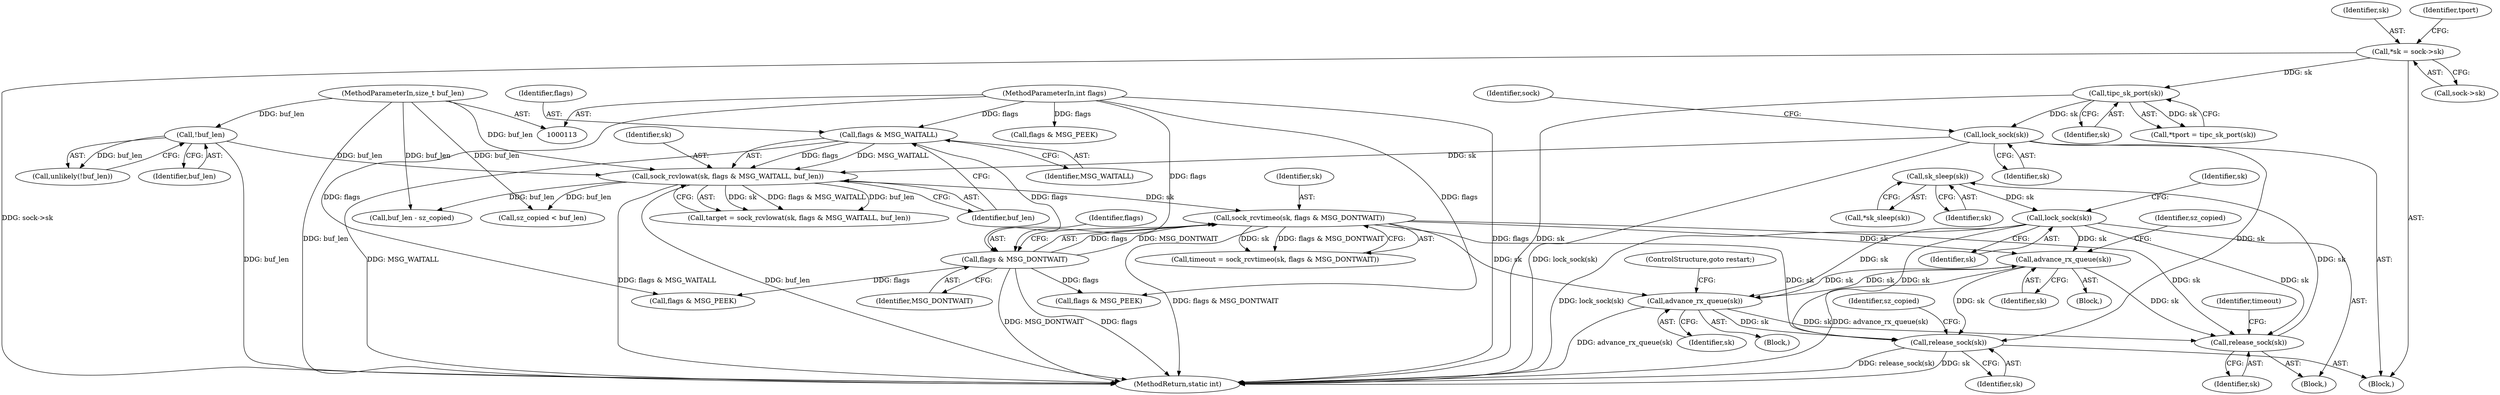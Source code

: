 digraph "0_linux_f3d3342602f8bcbf37d7c46641cb9bca7618eb1c_33@API" {
"1000223" [label="(Call,sk_sleep(sk))"];
"1000217" [label="(Call,release_sock(sk))"];
"1000393" [label="(Call,advance_rx_queue(sk))"];
"1000228" [label="(Call,lock_sock(sk))"];
"1000223" [label="(Call,sk_sleep(sk))"];
"1000179" [label="(Call,sock_rcvtimeo(sk, flags & MSG_DONTWAIT))"];
"1000171" [label="(Call,sock_rcvlowat(sk, flags & MSG_WAITALL, buf_len))"];
"1000154" [label="(Call,lock_sock(sk))"];
"1000129" [label="(Call,tipc_sk_port(sk))"];
"1000121" [label="(Call,*sk = sock->sk)"];
"1000173" [label="(Call,flags & MSG_WAITALL)"];
"1000118" [label="(MethodParameterIn,int flags)"];
"1000149" [label="(Call,!buf_len)"];
"1000117" [label="(MethodParameterIn,size_t buf_len)"];
"1000181" [label="(Call,flags & MSG_DONTWAIT)"];
"1000256" [label="(Call,advance_rx_queue(sk))"];
"1000420" [label="(Call,release_sock(sk))"];
"1000180" [label="(Identifier,sk)"];
"1000169" [label="(Call,target = sock_rcvlowat(sk, flags & MSG_WAITALL, buf_len))"];
"1000160" [label="(Identifier,sock)"];
"1000148" [label="(Call,unlikely(!buf_len))"];
"1000179" [label="(Call,sock_rcvtimeo(sk, flags & MSG_DONTWAIT))"];
"1000217" [label="(Call,release_sock(sk))"];
"1000224" [label="(Identifier,sk)"];
"1000172" [label="(Identifier,sk)"];
"1000228" [label="(Call,lock_sock(sk))"];
"1000123" [label="(Call,sock->sk)"];
"1000117" [label="(MethodParameterIn,size_t buf_len)"];
"1000393" [label="(Call,advance_rx_queue(sk))"];
"1000413" [label="(Call,flags & MSG_PEEK)"];
"1000420" [label="(Call,release_sock(sk))"];
"1000374" [label="(Call,flags & MSG_PEEK)"];
"1000229" [label="(Identifier,sk)"];
"1000174" [label="(Identifier,flags)"];
"1000332" [label="(Call,flags & MSG_PEEK)"];
"1000127" [label="(Call,*tport = tipc_sk_port(sk))"];
"1000177" [label="(Call,timeout = sock_rcvtimeo(sk, flags & MSG_DONTWAIT))"];
"1000181" [label="(Call,flags & MSG_DONTWAIT)"];
"1000191" [label="(Block,)"];
"1000189" [label="(Identifier,sk)"];
"1000296" [label="(Call,buf_len - sz_copied)"];
"1000220" [label="(Identifier,timeout)"];
"1000424" [label="(Identifier,sz_copied)"];
"1000175" [label="(Identifier,MSG_WAITALL)"];
"1000421" [label="(Identifier,sk)"];
"1000176" [label="(Identifier,buf_len)"];
"1000377" [label="(Block,)"];
"1000173" [label="(Call,flags & MSG_WAITALL)"];
"1000118" [label="(MethodParameterIn,int flags)"];
"1000427" [label="(MethodReturn,static int)"];
"1000150" [label="(Identifier,buf_len)"];
"1000256" [label="(Call,advance_rx_queue(sk))"];
"1000222" [label="(Call,*sk_sleep(sk))"];
"1000182" [label="(Identifier,flags)"];
"1000255" [label="(Block,)"];
"1000121" [label="(Call,*sk = sock->sk)"];
"1000171" [label="(Call,sock_rcvlowat(sk, flags & MSG_WAITALL, buf_len))"];
"1000218" [label="(Identifier,sk)"];
"1000398" [label="(Identifier,sz_copied)"];
"1000223" [label="(Call,sk_sleep(sk))"];
"1000397" [label="(Call,sz_copied < buf_len)"];
"1000149" [label="(Call,!buf_len)"];
"1000119" [label="(Block,)"];
"1000155" [label="(Identifier,sk)"];
"1000129" [label="(Call,tipc_sk_port(sk))"];
"1000122" [label="(Identifier,sk)"];
"1000183" [label="(Identifier,MSG_DONTWAIT)"];
"1000257" [label="(Identifier,sk)"];
"1000154" [label="(Call,lock_sock(sk))"];
"1000130" [label="(Identifier,sk)"];
"1000128" [label="(Identifier,tport)"];
"1000394" [label="(Identifier,sk)"];
"1000258" [label="(ControlStructure,goto restart;)"];
"1000223" -> "1000222"  [label="AST: "];
"1000223" -> "1000224"  [label="CFG: "];
"1000224" -> "1000223"  [label="AST: "];
"1000222" -> "1000223"  [label="CFG: "];
"1000217" -> "1000223"  [label="DDG: sk"];
"1000223" -> "1000228"  [label="DDG: sk"];
"1000217" -> "1000191"  [label="AST: "];
"1000217" -> "1000218"  [label="CFG: "];
"1000218" -> "1000217"  [label="AST: "];
"1000220" -> "1000217"  [label="CFG: "];
"1000393" -> "1000217"  [label="DDG: sk"];
"1000228" -> "1000217"  [label="DDG: sk"];
"1000179" -> "1000217"  [label="DDG: sk"];
"1000256" -> "1000217"  [label="DDG: sk"];
"1000393" -> "1000377"  [label="AST: "];
"1000393" -> "1000394"  [label="CFG: "];
"1000394" -> "1000393"  [label="AST: "];
"1000398" -> "1000393"  [label="CFG: "];
"1000393" -> "1000427"  [label="DDG: advance_rx_queue(sk)"];
"1000393" -> "1000256"  [label="DDG: sk"];
"1000228" -> "1000393"  [label="DDG: sk"];
"1000179" -> "1000393"  [label="DDG: sk"];
"1000256" -> "1000393"  [label="DDG: sk"];
"1000393" -> "1000420"  [label="DDG: sk"];
"1000228" -> "1000191"  [label="AST: "];
"1000228" -> "1000229"  [label="CFG: "];
"1000229" -> "1000228"  [label="AST: "];
"1000189" -> "1000228"  [label="CFG: "];
"1000228" -> "1000427"  [label="DDG: lock_sock(sk)"];
"1000228" -> "1000256"  [label="DDG: sk"];
"1000228" -> "1000420"  [label="DDG: sk"];
"1000179" -> "1000177"  [label="AST: "];
"1000179" -> "1000181"  [label="CFG: "];
"1000180" -> "1000179"  [label="AST: "];
"1000181" -> "1000179"  [label="AST: "];
"1000177" -> "1000179"  [label="CFG: "];
"1000179" -> "1000427"  [label="DDG: flags & MSG_DONTWAIT"];
"1000179" -> "1000177"  [label="DDG: sk"];
"1000179" -> "1000177"  [label="DDG: flags & MSG_DONTWAIT"];
"1000171" -> "1000179"  [label="DDG: sk"];
"1000181" -> "1000179"  [label="DDG: flags"];
"1000181" -> "1000179"  [label="DDG: MSG_DONTWAIT"];
"1000179" -> "1000256"  [label="DDG: sk"];
"1000179" -> "1000420"  [label="DDG: sk"];
"1000171" -> "1000169"  [label="AST: "];
"1000171" -> "1000176"  [label="CFG: "];
"1000172" -> "1000171"  [label="AST: "];
"1000173" -> "1000171"  [label="AST: "];
"1000176" -> "1000171"  [label="AST: "];
"1000169" -> "1000171"  [label="CFG: "];
"1000171" -> "1000427"  [label="DDG: buf_len"];
"1000171" -> "1000427"  [label="DDG: flags & MSG_WAITALL"];
"1000171" -> "1000169"  [label="DDG: sk"];
"1000171" -> "1000169"  [label="DDG: flags & MSG_WAITALL"];
"1000171" -> "1000169"  [label="DDG: buf_len"];
"1000154" -> "1000171"  [label="DDG: sk"];
"1000173" -> "1000171"  [label="DDG: flags"];
"1000173" -> "1000171"  [label="DDG: MSG_WAITALL"];
"1000149" -> "1000171"  [label="DDG: buf_len"];
"1000117" -> "1000171"  [label="DDG: buf_len"];
"1000171" -> "1000296"  [label="DDG: buf_len"];
"1000171" -> "1000397"  [label="DDG: buf_len"];
"1000154" -> "1000119"  [label="AST: "];
"1000154" -> "1000155"  [label="CFG: "];
"1000155" -> "1000154"  [label="AST: "];
"1000160" -> "1000154"  [label="CFG: "];
"1000154" -> "1000427"  [label="DDG: lock_sock(sk)"];
"1000129" -> "1000154"  [label="DDG: sk"];
"1000154" -> "1000420"  [label="DDG: sk"];
"1000129" -> "1000127"  [label="AST: "];
"1000129" -> "1000130"  [label="CFG: "];
"1000130" -> "1000129"  [label="AST: "];
"1000127" -> "1000129"  [label="CFG: "];
"1000129" -> "1000427"  [label="DDG: sk"];
"1000129" -> "1000127"  [label="DDG: sk"];
"1000121" -> "1000129"  [label="DDG: sk"];
"1000121" -> "1000119"  [label="AST: "];
"1000121" -> "1000123"  [label="CFG: "];
"1000122" -> "1000121"  [label="AST: "];
"1000123" -> "1000121"  [label="AST: "];
"1000128" -> "1000121"  [label="CFG: "];
"1000121" -> "1000427"  [label="DDG: sock->sk"];
"1000173" -> "1000175"  [label="CFG: "];
"1000174" -> "1000173"  [label="AST: "];
"1000175" -> "1000173"  [label="AST: "];
"1000176" -> "1000173"  [label="CFG: "];
"1000173" -> "1000427"  [label="DDG: MSG_WAITALL"];
"1000118" -> "1000173"  [label="DDG: flags"];
"1000173" -> "1000181"  [label="DDG: flags"];
"1000118" -> "1000113"  [label="AST: "];
"1000118" -> "1000427"  [label="DDG: flags"];
"1000118" -> "1000181"  [label="DDG: flags"];
"1000118" -> "1000332"  [label="DDG: flags"];
"1000118" -> "1000374"  [label="DDG: flags"];
"1000118" -> "1000413"  [label="DDG: flags"];
"1000149" -> "1000148"  [label="AST: "];
"1000149" -> "1000150"  [label="CFG: "];
"1000150" -> "1000149"  [label="AST: "];
"1000148" -> "1000149"  [label="CFG: "];
"1000149" -> "1000427"  [label="DDG: buf_len"];
"1000149" -> "1000148"  [label="DDG: buf_len"];
"1000117" -> "1000149"  [label="DDG: buf_len"];
"1000117" -> "1000113"  [label="AST: "];
"1000117" -> "1000427"  [label="DDG: buf_len"];
"1000117" -> "1000296"  [label="DDG: buf_len"];
"1000117" -> "1000397"  [label="DDG: buf_len"];
"1000181" -> "1000183"  [label="CFG: "];
"1000182" -> "1000181"  [label="AST: "];
"1000183" -> "1000181"  [label="AST: "];
"1000181" -> "1000427"  [label="DDG: flags"];
"1000181" -> "1000427"  [label="DDG: MSG_DONTWAIT"];
"1000181" -> "1000332"  [label="DDG: flags"];
"1000181" -> "1000374"  [label="DDG: flags"];
"1000256" -> "1000255"  [label="AST: "];
"1000256" -> "1000257"  [label="CFG: "];
"1000257" -> "1000256"  [label="AST: "];
"1000258" -> "1000256"  [label="CFG: "];
"1000256" -> "1000427"  [label="DDG: advance_rx_queue(sk)"];
"1000256" -> "1000420"  [label="DDG: sk"];
"1000420" -> "1000119"  [label="AST: "];
"1000420" -> "1000421"  [label="CFG: "];
"1000421" -> "1000420"  [label="AST: "];
"1000424" -> "1000420"  [label="CFG: "];
"1000420" -> "1000427"  [label="DDG: release_sock(sk)"];
"1000420" -> "1000427"  [label="DDG: sk"];
}
